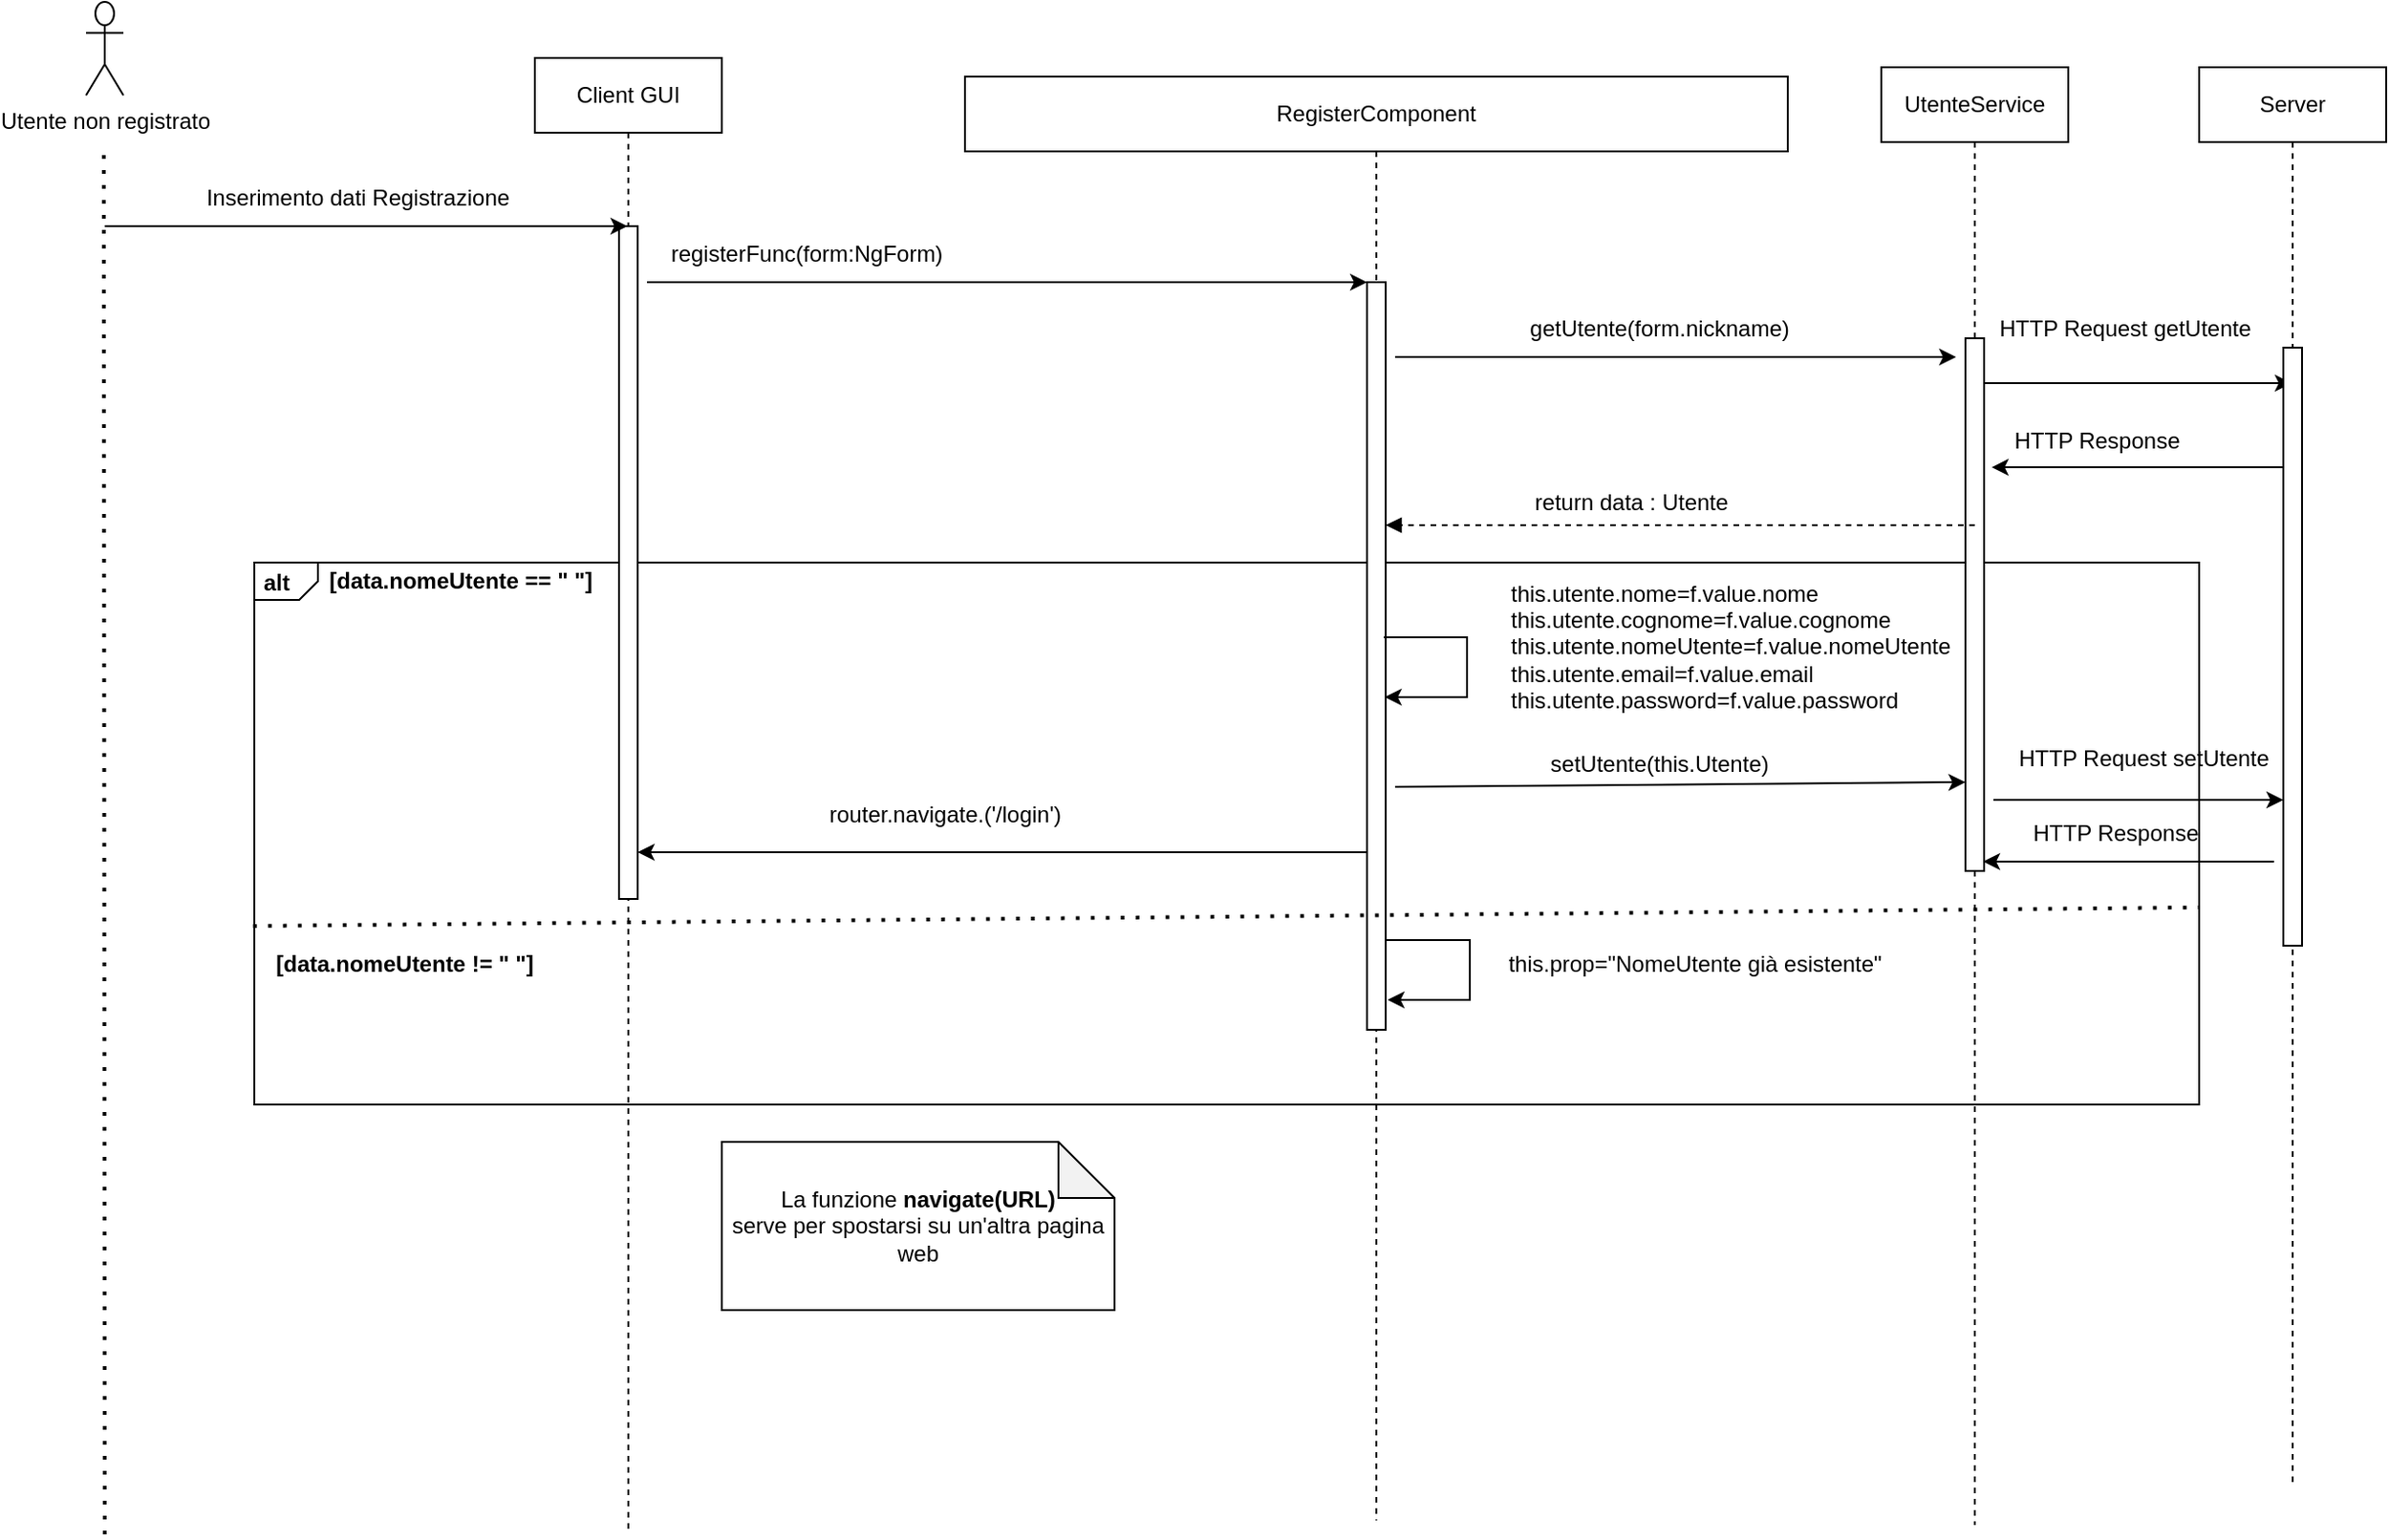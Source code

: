 <mxfile version="20.8.20" type="device"><diagram id="myaSfMcGyHcZGxnQhf0P" name="Pagina-1"><mxGraphModel dx="2261" dy="1965" grid="1" gridSize="10" guides="1" tooltips="1" connect="1" arrows="1" fold="1" page="1" pageScale="1" pageWidth="827" pageHeight="1169" math="0" shadow="0"><root><mxCell id="0"/><mxCell id="1" parent="0"/><mxCell id="Y1zVwVYCqiE5Qcu8KRH5-3" value="&lt;p style=&quot;border-color: var(--border-color); margin: 4px 0px 0px 5px;&quot;&gt;&lt;b style=&quot;border-color: var(--border-color);&quot;&gt;alt&amp;nbsp;&lt;/b&gt;&lt;/p&gt;&lt;p style=&quot;margin:0px;margin-top:4px;margin-left:5px;text-align:left;&quot;&gt;&lt;/p&gt;" style="html=1;shape=mxgraph.sysml.package;overflow=fill;labelX=34.4;align=left;spacingLeft=5;verticalAlign=top;spacingTop=-3;" parent="1" vertex="1"><mxGeometry x="70" y="-180" width="1040" height="290" as="geometry"/></mxCell><mxCell id="Y1zVwVYCqiE5Qcu8KRH5-4" value="RegisterComponent" style="shape=umlLifeline;perimeter=lifelinePerimeter;whiteSpace=wrap;html=1;container=1;collapsible=0;recursiveResize=0;outlineConnect=0;" parent="1" vertex="1"><mxGeometry x="450" y="-440" width="440" height="772.5" as="geometry"/></mxCell><mxCell id="Y1zVwVYCqiE5Qcu8KRH5-5" value="" style="html=1;points=[];perimeter=orthogonalPerimeter;outlineConnect=0;targetShapes=umlLifeline;portConstraint=eastwest;newEdgeStyle={&quot;edgeStyle&quot;:&quot;elbowEdgeStyle&quot;,&quot;elbow&quot;:&quot;vertical&quot;,&quot;curved&quot;:0,&quot;rounded&quot;:0};" parent="Y1zVwVYCqiE5Qcu8KRH5-4" vertex="1"><mxGeometry x="215" y="110" width="10" height="400" as="geometry"/></mxCell><mxCell id="Y1zVwVYCqiE5Qcu8KRH5-6" value="" style="endArrow=classic;html=1;rounded=0;" parent="Y1zVwVYCqiE5Qcu8KRH5-4" edge="1"><mxGeometry width="50" height="50" relative="1" as="geometry"><mxPoint x="225" y="462" as="sourcePoint"/><mxPoint x="226" y="494" as="targetPoint"/><Array as="points"><mxPoint x="270" y="462"/><mxPoint x="270" y="494"/></Array></mxGeometry></mxCell><mxCell id="Y1zVwVYCqiE5Qcu8KRH5-7" value="this.prop=&quot;NomeUtente già esistente&quot;" style="text;html=1;align=center;verticalAlign=middle;resizable=0;points=[];autosize=1;strokeColor=none;fillColor=none;" parent="Y1zVwVYCqiE5Qcu8KRH5-4" vertex="1"><mxGeometry x="280" y="460" width="220" height="30" as="geometry"/></mxCell><mxCell id="Y1zVwVYCqiE5Qcu8KRH5-8" value="" style="endArrow=classic;html=1;rounded=0;" parent="Y1zVwVYCqiE5Qcu8KRH5-4" edge="1"><mxGeometry width="50" height="50" relative="1" as="geometry"><mxPoint x="224" y="300" as="sourcePoint"/><mxPoint x="224.5" y="332" as="targetPoint"/><Array as="points"><mxPoint x="268.5" y="300"/><mxPoint x="268.5" y="332"/></Array></mxGeometry></mxCell><mxCell id="Y1zVwVYCqiE5Qcu8KRH5-23" value="getUtente(form.nickname)" style="text;html=1;align=center;verticalAlign=middle;resizable=0;points=[];autosize=1;strokeColor=none;fillColor=none;" parent="Y1zVwVYCqiE5Qcu8KRH5-4" vertex="1"><mxGeometry x="291" y="120" width="160" height="30" as="geometry"/></mxCell><mxCell id="Y1zVwVYCqiE5Qcu8KRH5-48" value="" style="endArrow=classic;html=1;rounded=0;" parent="Y1zVwVYCqiE5Qcu8KRH5-4" edge="1"><mxGeometry width="50" height="50" relative="1" as="geometry"><mxPoint x="230" y="150" as="sourcePoint"/><mxPoint x="530" y="150" as="targetPoint"/></mxGeometry></mxCell><mxCell id="Y1zVwVYCqiE5Qcu8KRH5-30" value="" style="endArrow=none;dashed=1;html=1;dashPattern=1 3;strokeWidth=2;rounded=0;exitX=-0.001;exitY=0.663;exitDx=0;exitDy=0;exitPerimeter=0;" parent="Y1zVwVYCqiE5Qcu8KRH5-4" edge="1"><mxGeometry width="50" height="50" relative="1" as="geometry"><mxPoint x="-380.68" y="454.47" as="sourcePoint"/><mxPoint x="660" y="444.5" as="targetPoint"/></mxGeometry></mxCell><mxCell id="Y1zVwVYCqiE5Qcu8KRH5-50" value="setUtente(this.Utente)" style="text;html=1;align=center;verticalAlign=middle;resizable=0;points=[];autosize=1;strokeColor=none;fillColor=none;" parent="Y1zVwVYCqiE5Qcu8KRH5-4" vertex="1"><mxGeometry x="301" y="352.5" width="140" height="30" as="geometry"/></mxCell><mxCell id="Y1zVwVYCqiE5Qcu8KRH5-27" value="return data : Utente" style="text;html=1;align=center;verticalAlign=middle;resizable=0;points=[];autosize=1;strokeColor=none;fillColor=none;" parent="Y1zVwVYCqiE5Qcu8KRH5-4" vertex="1"><mxGeometry x="291" y="212.5" width="130" height="30" as="geometry"/></mxCell><mxCell id="Y1zVwVYCqiE5Qcu8KRH5-51" value="" style="endArrow=classic;html=1;rounded=0;" parent="Y1zVwVYCqiE5Qcu8KRH5-4" edge="1" target="Y1zVwVYCqiE5Qcu8KRH5-45"><mxGeometry width="50" height="50" relative="1" as="geometry"><mxPoint x="550" y="387" as="sourcePoint"/><mxPoint x="695" y="387" as="targetPoint"/></mxGeometry></mxCell><mxCell id="Y1zVwVYCqiE5Qcu8KRH5-59" value="La funzione &lt;b&gt;navigate(URL)&lt;/b&gt;&lt;br&gt;serve per spostarsi su un'altra pagina web" style="shape=note;whiteSpace=wrap;html=1;backgroundOutline=1;darkOpacity=0.05;" parent="Y1zVwVYCqiE5Qcu8KRH5-4" vertex="1"><mxGeometry x="-130" y="570" width="210" height="90" as="geometry"/></mxCell><mxCell id="Y1zVwVYCqiE5Qcu8KRH5-10" value="UtenteService" style="shape=umlLifeline;perimeter=lifelinePerimeter;whiteSpace=wrap;html=1;container=0;dropTarget=0;collapsible=0;recursiveResize=0;outlineConnect=0;portConstraint=eastwest;newEdgeStyle={&quot;edgeStyle&quot;:&quot;elbowEdgeStyle&quot;,&quot;elbow&quot;:&quot;vertical&quot;,&quot;curved&quot;:0,&quot;rounded&quot;:0};" parent="1" vertex="1"><mxGeometry x="940" y="-445" width="100" height="780" as="geometry"/></mxCell><mxCell id="Y1zVwVYCqiE5Qcu8KRH5-11" value="" style="html=1;points=[];perimeter=orthogonalPerimeter;outlineConnect=0;targetShapes=umlLifeline;portConstraint=eastwest;newEdgeStyle={&quot;edgeStyle&quot;:&quot;elbowEdgeStyle&quot;,&quot;elbow&quot;:&quot;vertical&quot;,&quot;curved&quot;:0,&quot;rounded&quot;:0};" parent="Y1zVwVYCqiE5Qcu8KRH5-10" vertex="1"><mxGeometry x="45" y="145" width="10" height="285" as="geometry"/></mxCell><mxCell id="Y1zVwVYCqiE5Qcu8KRH5-14" value="Client GUI" style="shape=umlLifeline;perimeter=lifelinePerimeter;whiteSpace=wrap;html=1;container=0;dropTarget=0;collapsible=0;recursiveResize=0;outlineConnect=0;portConstraint=eastwest;newEdgeStyle={&quot;edgeStyle&quot;:&quot;elbowEdgeStyle&quot;,&quot;elbow&quot;:&quot;vertical&quot;,&quot;curved&quot;:0,&quot;rounded&quot;:0};" parent="1" vertex="1"><mxGeometry x="220" y="-450" width="100" height="790" as="geometry"/></mxCell><mxCell id="Y1zVwVYCqiE5Qcu8KRH5-15" value="" style="html=1;points=[];perimeter=orthogonalPerimeter;outlineConnect=0;targetShapes=umlLifeline;portConstraint=eastwest;newEdgeStyle={&quot;edgeStyle&quot;:&quot;elbowEdgeStyle&quot;,&quot;elbow&quot;:&quot;vertical&quot;,&quot;curved&quot;:0,&quot;rounded&quot;:0};" parent="Y1zVwVYCqiE5Qcu8KRH5-14" vertex="1"><mxGeometry x="45" y="90" width="10" height="360" as="geometry"/></mxCell><mxCell id="Y1zVwVYCqiE5Qcu8KRH5-16" value="Utente non registrato" style="shape=umlActor;verticalLabelPosition=bottom;verticalAlign=top;html=1;outlineConnect=0;" parent="1" vertex="1"><mxGeometry x="-20" y="-480" width="20" height="50" as="geometry"/></mxCell><mxCell id="Y1zVwVYCqiE5Qcu8KRH5-17" value="" style="endArrow=none;dashed=1;html=1;dashPattern=1 3;strokeWidth=2;rounded=0;" parent="1" edge="1"><mxGeometry width="50" height="50" relative="1" as="geometry"><mxPoint x="-10" y="340" as="sourcePoint"/><mxPoint x="-10.5" y="-400" as="targetPoint"/></mxGeometry></mxCell><mxCell id="Y1zVwVYCqiE5Qcu8KRH5-18" value="" style="endArrow=classic;html=1;rounded=0;" parent="1" target="Y1zVwVYCqiE5Qcu8KRH5-14" edge="1"><mxGeometry width="50" height="50" relative="1" as="geometry"><mxPoint x="-10" y="-360" as="sourcePoint"/><mxPoint x="440" y="-290" as="targetPoint"/></mxGeometry></mxCell><mxCell id="Y1zVwVYCqiE5Qcu8KRH5-19" value="Inserimento dati Registrazione" style="text;html=1;align=center;verticalAlign=middle;resizable=0;points=[];autosize=1;strokeColor=none;fillColor=none;" parent="1" vertex="1"><mxGeometry x="30" y="-390" width="190" height="30" as="geometry"/></mxCell><mxCell id="Y1zVwVYCqiE5Qcu8KRH5-20" value="" style="endArrow=classic;html=1;rounded=0;" parent="1" target="Y1zVwVYCqiE5Qcu8KRH5-5" edge="1"><mxGeometry width="50" height="50" relative="1" as="geometry"><mxPoint x="280" y="-330" as="sourcePoint"/><mxPoint x="674" y="-330" as="targetPoint"/></mxGeometry></mxCell><mxCell id="Y1zVwVYCqiE5Qcu8KRH5-21" value="registerFunc(form:NgForm)" style="text;html=1;align=center;verticalAlign=middle;resizable=0;points=[];autosize=1;strokeColor=none;fillColor=none;" parent="1" vertex="1"><mxGeometry x="280" y="-360" width="170" height="30" as="geometry"/></mxCell><mxCell id="Y1zVwVYCqiE5Qcu8KRH5-24" value="" style="endArrow=classic;html=1;rounded=0;" parent="1" edge="1" target="Y1zVwVYCqiE5Qcu8KRH5-44"><mxGeometry width="50" height="50" relative="1" as="geometry"><mxPoint x="995" y="-276" as="sourcePoint"/><mxPoint x="1140" y="-276" as="targetPoint"/></mxGeometry></mxCell><mxCell id="Y1zVwVYCqiE5Qcu8KRH5-25" value="" style="endArrow=classic;html=1;rounded=0;entryX=-0.009;entryY=0.967;entryDx=0;entryDy=0;entryPerimeter=0;" parent="1" source="Y1zVwVYCqiE5Qcu8KRH5-44" target="Y1zVwVYCqiE5Qcu8KRH5-43" edge="1"><mxGeometry width="50" height="50" relative="1" as="geometry"><mxPoint x="1116" y="-230" as="sourcePoint"/><mxPoint x="761" y="-230" as="targetPoint"/></mxGeometry></mxCell><mxCell id="Y1zVwVYCqiE5Qcu8KRH5-26" value="" style="html=1;verticalAlign=bottom;labelBackgroundColor=none;endArrow=block;endFill=1;dashed=1;rounded=0;" parent="1" target="Y1zVwVYCqiE5Qcu8KRH5-5" edge="1"><mxGeometry width="160" relative="1" as="geometry"><mxPoint x="990" y="-200" as="sourcePoint"/><mxPoint x="500" y="-200" as="targetPoint"/></mxGeometry></mxCell><mxCell id="Y1zVwVYCqiE5Qcu8KRH5-31" value="&lt;b&gt;[data.nomeUtente == &quot; &quot;]&lt;/b&gt;" style="text;html=1;align=center;verticalAlign=middle;resizable=0;points=[];autosize=1;strokeColor=none;fillColor=none;" parent="1" vertex="1"><mxGeometry x="100" y="-185" width="160" height="30" as="geometry"/></mxCell><mxCell id="Y1zVwVYCqiE5Qcu8KRH5-32" value="&lt;b style=&quot;border-color: var(--border-color);&quot;&gt;[data.nomeUtente != &quot; &quot;]&lt;/b&gt;" style="text;html=1;align=center;verticalAlign=middle;resizable=0;points=[];autosize=1;strokeColor=none;fillColor=none;" parent="1" vertex="1"><mxGeometry x="70" y="20" width="160" height="30" as="geometry"/></mxCell><mxCell id="Y1zVwVYCqiE5Qcu8KRH5-42" value="HTTP Request getUtente" style="text;html=1;align=center;verticalAlign=middle;resizable=0;points=[];autosize=1;strokeColor=none;fillColor=none;" parent="1" vertex="1"><mxGeometry x="990" y="-320" width="160" height="30" as="geometry"/></mxCell><mxCell id="Y1zVwVYCqiE5Qcu8KRH5-43" value="HTTP Response" style="text;html=1;align=center;verticalAlign=middle;resizable=0;points=[];autosize=1;strokeColor=none;fillColor=none;" parent="1" vertex="1"><mxGeometry x="1000" y="-260" width="110" height="30" as="geometry"/></mxCell><mxCell id="Y1zVwVYCqiE5Qcu8KRH5-44" value="Server" style="shape=umlLifeline;perimeter=lifelinePerimeter;whiteSpace=wrap;html=1;container=0;dropTarget=0;collapsible=0;recursiveResize=0;outlineConnect=0;portConstraint=eastwest;newEdgeStyle={&quot;edgeStyle&quot;:&quot;elbowEdgeStyle&quot;,&quot;elbow&quot;:&quot;vertical&quot;,&quot;curved&quot;:0,&quot;rounded&quot;:0};" parent="1" vertex="1"><mxGeometry x="1110" y="-445" width="100" height="760" as="geometry"/></mxCell><mxCell id="Y1zVwVYCqiE5Qcu8KRH5-45" value="" style="html=1;points=[];perimeter=orthogonalPerimeter;outlineConnect=0;targetShapes=umlLifeline;portConstraint=eastwest;newEdgeStyle={&quot;edgeStyle&quot;:&quot;elbowEdgeStyle&quot;,&quot;elbow&quot;:&quot;vertical&quot;,&quot;curved&quot;:0,&quot;rounded&quot;:0};" parent="Y1zVwVYCqiE5Qcu8KRH5-44" vertex="1"><mxGeometry x="45" y="150" width="10" height="320" as="geometry"/></mxCell><mxCell id="Y1zVwVYCqiE5Qcu8KRH5-47" value="this.utente.nome=f.value.nome&lt;br&gt;&lt;span style=&quot;&quot;&gt;&#9;&lt;/span&gt;this.utente.cognome=f.value.cognome&lt;br&gt;this.utente.nomeUtente=f.value.nomeUtente&lt;br&gt;this.utente.email=f.value.email&lt;br&gt;this.utente.password=f.value.password" style="text;html=1;align=left;verticalAlign=middle;resizable=0;points=[];autosize=1;strokeColor=none;fillColor=none;" parent="1" vertex="1"><mxGeometry x="740" y="-180" width="260" height="90" as="geometry"/></mxCell><mxCell id="Y1zVwVYCqiE5Qcu8KRH5-49" value="" style="endArrow=classic;html=1;rounded=0;" parent="1" edge="1"><mxGeometry width="50" height="50" relative="1" as="geometry"><mxPoint x="680" y="-60" as="sourcePoint"/><mxPoint x="985" y="-62.5" as="targetPoint"/></mxGeometry></mxCell><mxCell id="Y1zVwVYCqiE5Qcu8KRH5-52" value="HTTP Request setUtente" style="text;html=1;align=center;verticalAlign=middle;resizable=0;points=[];autosize=1;strokeColor=none;fillColor=none;" parent="1" vertex="1"><mxGeometry x="1000" y="-90" width="160" height="30" as="geometry"/></mxCell><mxCell id="Y1zVwVYCqiE5Qcu8KRH5-53" value="" style="endArrow=classic;html=1;rounded=0;entryX=-0.009;entryY=0.967;entryDx=0;entryDy=0;entryPerimeter=0;" parent="1" edge="1"><mxGeometry width="50" height="50" relative="1" as="geometry"><mxPoint x="1150" y="-20" as="sourcePoint"/><mxPoint x="994.5" y="-20" as="targetPoint"/></mxGeometry></mxCell><mxCell id="Y1zVwVYCqiE5Qcu8KRH5-54" value="HTTP Response" style="text;html=1;align=center;verticalAlign=middle;resizable=0;points=[];autosize=1;strokeColor=none;fillColor=none;" parent="1" vertex="1"><mxGeometry x="1010" y="-50" width="110" height="30" as="geometry"/></mxCell><mxCell id="Y1zVwVYCqiE5Qcu8KRH5-56" value="" style="endArrow=classic;html=1;rounded=0;" parent="1" edge="1"><mxGeometry width="50" height="50" relative="1" as="geometry"><mxPoint x="665" y="-25" as="sourcePoint"/><mxPoint x="275" y="-25" as="targetPoint"/></mxGeometry></mxCell><mxCell id="Y1zVwVYCqiE5Qcu8KRH5-57" value="router.navigate.('/login')" style="text;html=1;align=center;verticalAlign=middle;resizable=0;points=[];autosize=1;strokeColor=none;fillColor=none;" parent="1" vertex="1"><mxGeometry x="364" y="-60" width="150" height="30" as="geometry"/></mxCell></root></mxGraphModel></diagram></mxfile>